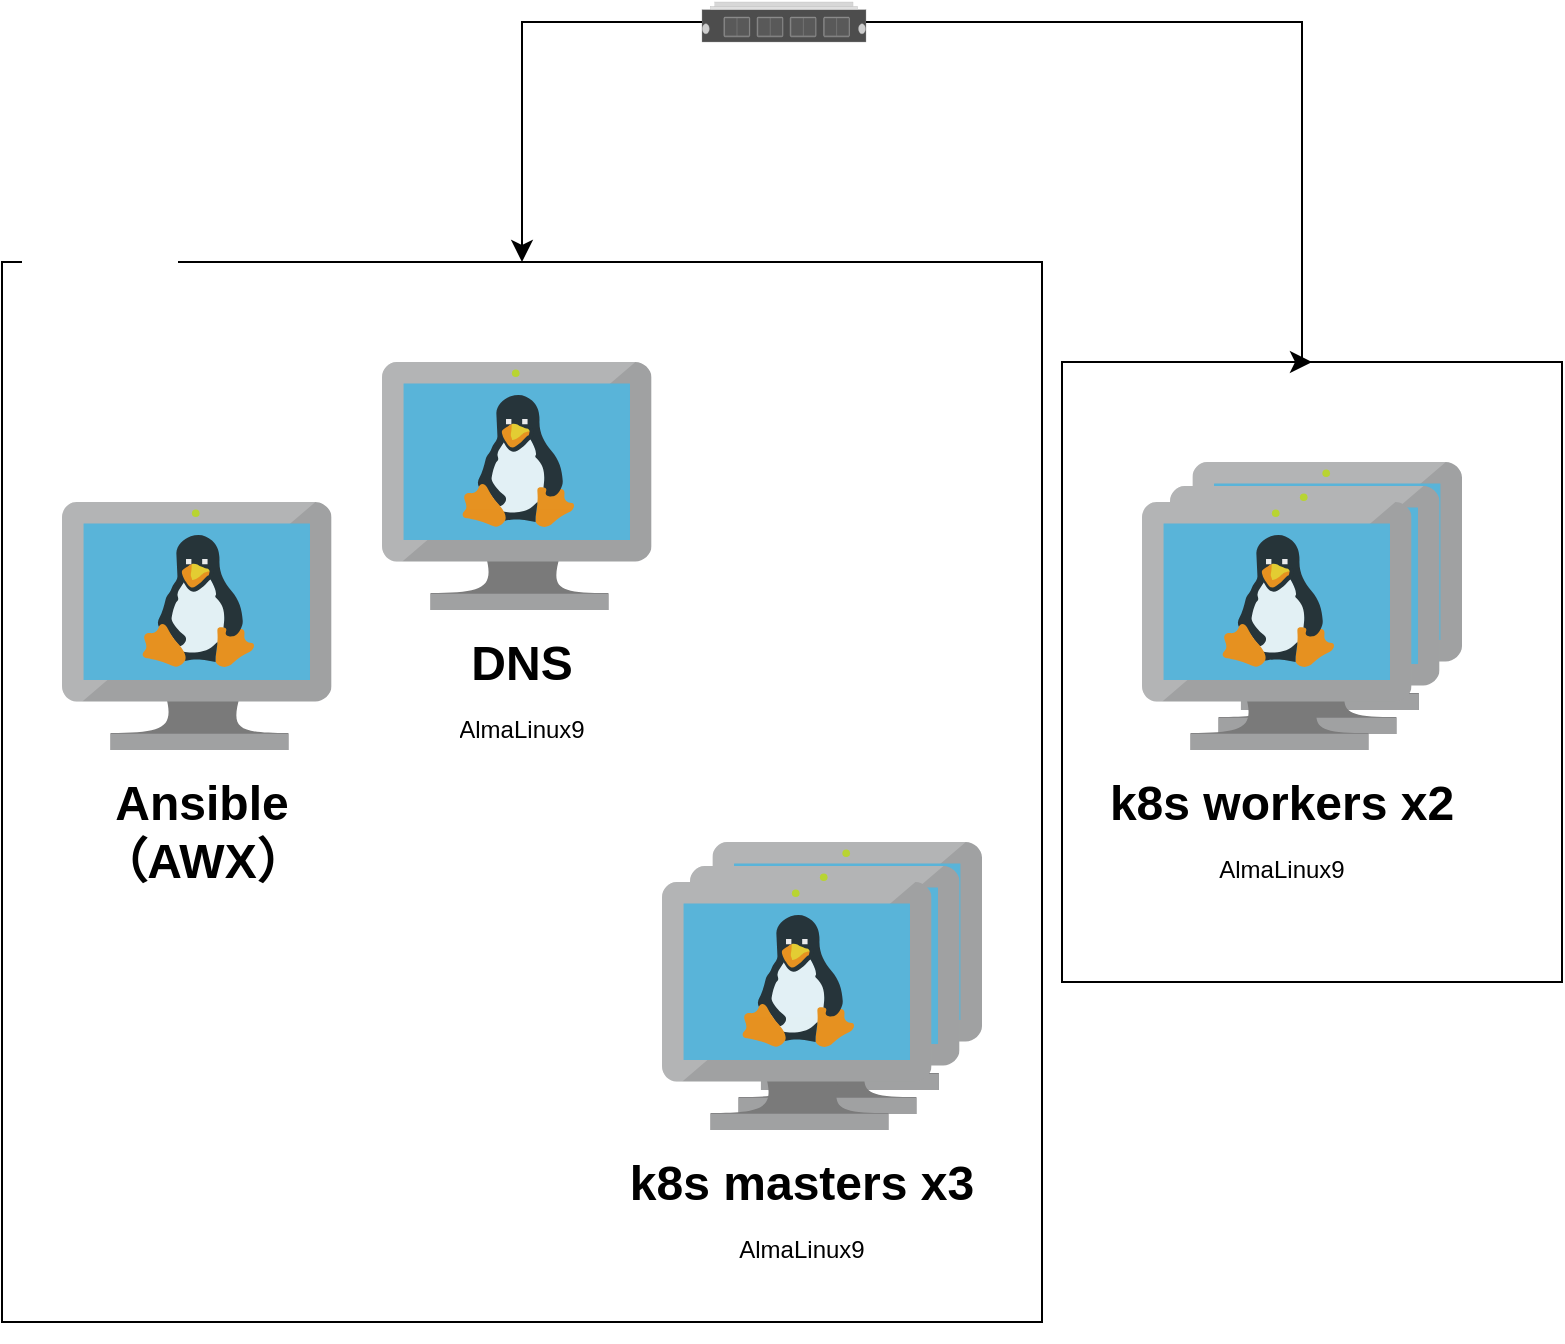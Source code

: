 <mxfile version="26.1.1">
  <diagram name="ページ1" id="pGrqefGvxsI7K41xdnb7">
    <mxGraphModel dx="1434" dy="785" grid="1" gridSize="10" guides="1" tooltips="1" connect="1" arrows="1" fold="1" page="1" pageScale="1" pageWidth="827" pageHeight="1169" math="0" shadow="0">
      <root>
        <mxCell id="0" />
        <mxCell id="1" parent="0" />
        <mxCell id="gyW0Ap8hpKm1ez11juP2-30" value="" style="rounded=0;whiteSpace=wrap;html=1;" parent="1" vertex="1">
          <mxGeometry x="30" y="160" width="520" height="530" as="geometry" />
        </mxCell>
        <mxCell id="gyW0Ap8hpKm1ez11juP2-29" value="" style="rounded=0;whiteSpace=wrap;html=1;" parent="1" vertex="1">
          <mxGeometry x="560" y="210" width="250" height="310" as="geometry" />
        </mxCell>
        <mxCell id="gyW0Ap8hpKm1ez11juP2-5" value="" style="group" parent="1" vertex="1" connectable="0">
          <mxGeometry x="40" y="280" width="180" height="200" as="geometry" />
        </mxCell>
        <mxCell id="gyW0Ap8hpKm1ez11juP2-2" value="" style="image;sketch=0;aspect=fixed;html=1;points=[];align=center;fontSize=12;image=img/lib/mscae/VM_Linux.svg;" parent="gyW0Ap8hpKm1ez11juP2-5" vertex="1">
          <mxGeometry x="20" width="134.78" height="124" as="geometry" />
        </mxCell>
        <mxCell id="gyW0Ap8hpKm1ez11juP2-4" value="&lt;h1 style=&quot;margin-top: 0px;&quot;&gt;Ansible（AWX）&lt;br&gt;&lt;span style=&quot;background-color: transparent; color: light-dark(rgb(0, 0, 0), rgb(255, 255, 255)); font-size: 12px; font-weight: normal;&quot;&gt;AlmaLinux9&lt;/span&gt;&lt;/h1&gt;" style="text;html=1;whiteSpace=wrap;overflow=hidden;rounded=0;align=center;" parent="gyW0Ap8hpKm1ez11juP2-5" vertex="1">
          <mxGeometry y="130" width="180" height="70" as="geometry" />
        </mxCell>
        <mxCell id="gyW0Ap8hpKm1ez11juP2-6" value="" style="group" parent="1" vertex="1" connectable="0">
          <mxGeometry x="200" y="210" width="180" height="200" as="geometry" />
        </mxCell>
        <mxCell id="gyW0Ap8hpKm1ez11juP2-7" value="" style="image;sketch=0;aspect=fixed;html=1;points=[];align=center;fontSize=12;image=img/lib/mscae/VM_Linux.svg;" parent="gyW0Ap8hpKm1ez11juP2-6" vertex="1">
          <mxGeometry x="20" width="134.78" height="124" as="geometry" />
        </mxCell>
        <mxCell id="gyW0Ap8hpKm1ez11juP2-8" value="&lt;h1 style=&quot;margin-top: 0px;&quot;&gt;DNS&lt;br&gt;&lt;span style=&quot;background-color: transparent; color: light-dark(rgb(0, 0, 0), rgb(255, 255, 255)); font-size: 12px; font-weight: normal;&quot;&gt;AlmaLinux9&lt;/span&gt;&lt;/h1&gt;" style="text;html=1;whiteSpace=wrap;overflow=hidden;rounded=0;align=center;" parent="gyW0Ap8hpKm1ez11juP2-6" vertex="1">
          <mxGeometry y="130" width="180" height="70" as="geometry" />
        </mxCell>
        <mxCell id="gyW0Ap8hpKm1ez11juP2-9" value="" style="group" parent="1" vertex="1" connectable="0">
          <mxGeometry x="340" y="470" width="210" height="230" as="geometry" />
        </mxCell>
        <mxCell id="gyW0Ap8hpKm1ez11juP2-11" value="&lt;h1 style=&quot;margin-top: 0px;&quot;&gt;k8s masters x3&lt;br&gt;&lt;span style=&quot;background-color: transparent; color: light-dark(rgb(0, 0, 0), rgb(255, 255, 255)); font-size: 12px; font-weight: normal;&quot;&gt;AlmaLinux9&lt;/span&gt;&lt;/h1&gt;" style="text;html=1;whiteSpace=wrap;overflow=hidden;rounded=0;align=center;" parent="gyW0Ap8hpKm1ez11juP2-9" vertex="1">
          <mxGeometry y="130" width="180" height="70" as="geometry" />
        </mxCell>
        <mxCell id="gyW0Ap8hpKm1ez11juP2-13" value="" style="group" parent="gyW0Ap8hpKm1ez11juP2-9" vertex="1" connectable="0">
          <mxGeometry x="30" y="30" width="180" height="200" as="geometry" />
        </mxCell>
        <mxCell id="gyW0Ap8hpKm1ez11juP2-16" value="" style="group" parent="gyW0Ap8hpKm1ez11juP2-13" vertex="1" connectable="0">
          <mxGeometry x="-16" y="-38" width="180" height="200" as="geometry" />
        </mxCell>
        <mxCell id="gyW0Ap8hpKm1ez11juP2-14" value="" style="image;sketch=0;aspect=fixed;html=1;points=[];align=center;fontSize=12;image=img/lib/mscae/VM_Linux.svg;" parent="gyW0Ap8hpKm1ez11juP2-16" vertex="1">
          <mxGeometry x="31.22" y="-12" width="134.78" height="124" as="geometry" />
        </mxCell>
        <mxCell id="gyW0Ap8hpKm1ez11juP2-17" value="" style="image;sketch=0;aspect=fixed;html=1;points=[];align=center;fontSize=12;image=img/lib/mscae/VM_Linux.svg;" parent="gyW0Ap8hpKm1ez11juP2-16" vertex="1">
          <mxGeometry x="20" width="134.78" height="124" as="geometry" />
        </mxCell>
        <mxCell id="gyW0Ap8hpKm1ez11juP2-10" value="" style="image;sketch=0;aspect=fixed;html=1;points=[];align=center;fontSize=12;image=img/lib/mscae/VM_Linux.svg;" parent="gyW0Ap8hpKm1ez11juP2-9" vertex="1">
          <mxGeometry x="20" width="134.78" height="124" as="geometry" />
        </mxCell>
        <mxCell id="gyW0Ap8hpKm1ez11juP2-19" value="" style="group" parent="1" vertex="1" connectable="0">
          <mxGeometry x="580" y="280" width="210" height="230" as="geometry" />
        </mxCell>
        <mxCell id="gyW0Ap8hpKm1ez11juP2-20" value="&lt;h1 style=&quot;margin-top: 0px;&quot;&gt;k8s workers x2&lt;br&gt;&lt;span style=&quot;background-color: transparent; color: light-dark(rgb(0, 0, 0), rgb(255, 255, 255)); font-size: 12px; font-weight: normal;&quot;&gt;AlmaLinux9&lt;/span&gt;&lt;/h1&gt;" style="text;html=1;whiteSpace=wrap;overflow=hidden;rounded=0;align=center;" parent="gyW0Ap8hpKm1ez11juP2-19" vertex="1">
          <mxGeometry y="130" width="180" height="70" as="geometry" />
        </mxCell>
        <mxCell id="gyW0Ap8hpKm1ez11juP2-21" value="" style="group" parent="gyW0Ap8hpKm1ez11juP2-19" vertex="1" connectable="0">
          <mxGeometry x="30" y="30" width="180" height="200" as="geometry" />
        </mxCell>
        <mxCell id="gyW0Ap8hpKm1ez11juP2-22" value="" style="group" parent="gyW0Ap8hpKm1ez11juP2-21" vertex="1" connectable="0">
          <mxGeometry x="-16" y="-38" width="180" height="200" as="geometry" />
        </mxCell>
        <mxCell id="gyW0Ap8hpKm1ez11juP2-23" value="" style="image;sketch=0;aspect=fixed;html=1;points=[];align=center;fontSize=12;image=img/lib/mscae/VM_Linux.svg;" parent="gyW0Ap8hpKm1ez11juP2-22" vertex="1">
          <mxGeometry x="31.22" y="-12" width="134.78" height="124" as="geometry" />
        </mxCell>
        <mxCell id="gyW0Ap8hpKm1ez11juP2-24" value="" style="image;sketch=0;aspect=fixed;html=1;points=[];align=center;fontSize=12;image=img/lib/mscae/VM_Linux.svg;" parent="gyW0Ap8hpKm1ez11juP2-22" vertex="1">
          <mxGeometry x="20" width="134.78" height="124" as="geometry" />
        </mxCell>
        <mxCell id="gyW0Ap8hpKm1ez11juP2-25" value="" style="image;sketch=0;aspect=fixed;html=1;points=[];align=center;fontSize=12;image=img/lib/mscae/VM_Linux.svg;" parent="gyW0Ap8hpKm1ez11juP2-19" vertex="1">
          <mxGeometry x="20" width="134.78" height="124" as="geometry" />
        </mxCell>
        <mxCell id="gyW0Ap8hpKm1ez11juP2-28" value="" style="shape=image;html=1;verticalAlign=top;verticalLabelPosition=bottom;labelBackgroundColor=#ffffff;imageAspect=0;aspect=fixed;image=https://cdn1.iconfinder.com/data/icons/fruit-136/64/Fruit_iconfree_Filled_Outline_raspberry-healthy-organic-food-fruit_icon-128.png" parent="1" vertex="1">
          <mxGeometry x="570" y="180" width="58" height="58" as="geometry" />
        </mxCell>
        <mxCell id="gyW0Ap8hpKm1ez11juP2-31" value="" style="shape=image;html=1;verticalAlign=top;verticalLabelPosition=bottom;labelBackgroundColor=#ffffff;imageAspect=0;aspect=fixed;image=https://cdn0.iconfinder.com/data/icons/social-network-9/50/12-128.png;imageBackground=default;" parent="1" vertex="1">
          <mxGeometry x="40" y="132" width="78" height="78" as="geometry" />
        </mxCell>
        <mxCell id="gyW0Ap8hpKm1ez11juP2-32" value="" style="html=1;verticalLabelPosition=bottom;verticalAlign=top;outlineConnect=0;shadow=0;dashed=0;shape=mxgraph.rack.hpe_aruba.switches.jl084a_3810m_2930m_4_port_stacking_module;" parent="1" vertex="1">
          <mxGeometry x="380" y="30" width="82" height="20" as="geometry" />
        </mxCell>
        <mxCell id="gyW0Ap8hpKm1ez11juP2-34" value="" style="edgeStyle=elbowEdgeStyle;elbow=horizontal;endArrow=classic;html=1;curved=0;rounded=0;endSize=8;startSize=8;entryX=0.5;entryY=0;entryDx=0;entryDy=0;" parent="1" source="gyW0Ap8hpKm1ez11juP2-32" target="gyW0Ap8hpKm1ez11juP2-29" edge="1">
          <mxGeometry width="50" height="50" relative="1" as="geometry">
            <mxPoint x="490" y="350" as="sourcePoint" />
            <mxPoint x="720" y="60" as="targetPoint" />
            <Array as="points">
              <mxPoint x="680" y="130" />
            </Array>
          </mxGeometry>
        </mxCell>
        <mxCell id="gyW0Ap8hpKm1ez11juP2-35" value="" style="edgeStyle=elbowEdgeStyle;elbow=horizontal;endArrow=classic;html=1;curved=0;rounded=0;endSize=8;startSize=8;entryX=0.5;entryY=0;entryDx=0;entryDy=0;" parent="1" source="gyW0Ap8hpKm1ez11juP2-32" target="gyW0Ap8hpKm1ez11juP2-30" edge="1">
          <mxGeometry width="50" height="50" relative="1" as="geometry">
            <mxPoint x="472" y="50" as="sourcePoint" />
            <mxPoint x="695" y="220" as="targetPoint" />
            <Array as="points">
              <mxPoint x="290" y="100" />
            </Array>
          </mxGeometry>
        </mxCell>
      </root>
    </mxGraphModel>
  </diagram>
</mxfile>
